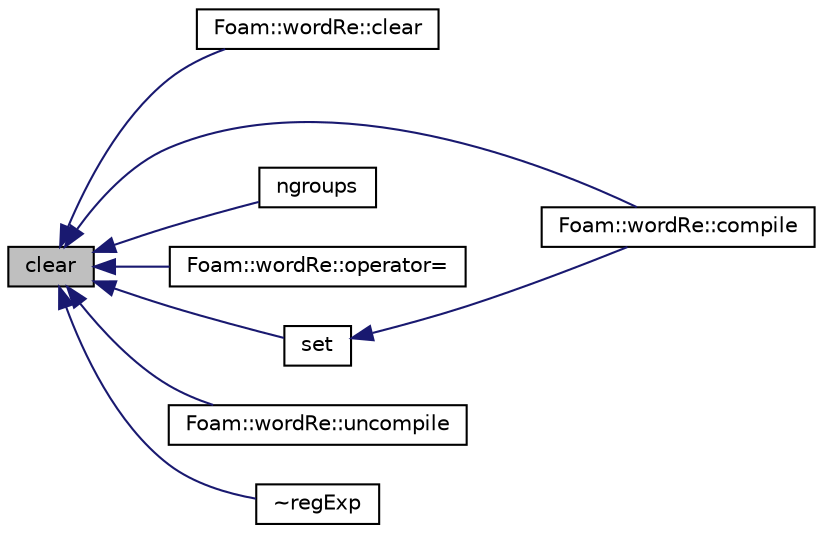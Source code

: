 digraph "clear"
{
  bgcolor="transparent";
  edge [fontname="Helvetica",fontsize="10",labelfontname="Helvetica",labelfontsize="10"];
  node [fontname="Helvetica",fontsize="10",shape=record];
  rankdir="LR";
  Node1 [label="clear",height=0.2,width=0.4,color="black", fillcolor="grey75", style="filled", fontcolor="black"];
  Node1 -> Node2 [dir="back",color="midnightblue",fontsize="10",style="solid",fontname="Helvetica"];
  Node2 [label="Foam::wordRe::clear",height=0.2,width=0.4,color="black",URL="$a02970.html#ac8bb3912a3ce86b15842e79d0b421204",tooltip="Clear string and precompiled regular expression. "];
  Node1 -> Node3 [dir="back",color="midnightblue",fontsize="10",style="solid",fontname="Helvetica"];
  Node3 [label="Foam::wordRe::compile",height=0.2,width=0.4,color="black",URL="$a02970.html#a58f912b925d702d3af2631e3cd1b3630",tooltip="Possibly compile the regular expression, with greater control. "];
  Node1 -> Node4 [dir="back",color="midnightblue",fontsize="10",style="solid",fontname="Helvetica"];
  Node4 [label="ngroups",height=0.2,width=0.4,color="black",URL="$a02164.html#a45be3810587ab88962f03d3ea9b2eb98",tooltip="Return the number of (groups) "];
  Node1 -> Node5 [dir="back",color="midnightblue",fontsize="10",style="solid",fontname="Helvetica"];
  Node5 [label="Foam::wordRe::operator=",height=0.2,width=0.4,color="black",URL="$a02970.html#a352587b31c68e2e99e41b93aa0b5919d",tooltip="Assign copy. "];
  Node1 -> Node6 [dir="back",color="midnightblue",fontsize="10",style="solid",fontname="Helvetica"];
  Node6 [label="set",height=0.2,width=0.4,color="black",URL="$a02164.html#a2af420dc14b5659edac7c50285ba5eaf",tooltip="Compile pattern into a regular expression,. "];
  Node6 -> Node3 [dir="back",color="midnightblue",fontsize="10",style="solid",fontname="Helvetica"];
  Node1 -> Node7 [dir="back",color="midnightblue",fontsize="10",style="solid",fontname="Helvetica"];
  Node7 [label="Foam::wordRe::uncompile",height=0.2,width=0.4,color="black",URL="$a02970.html#adafac96dc947652aa83ac9a15a84b420",tooltip="Frees precompiled regular expression, making wordRe a literal. "];
  Node1 -> Node8 [dir="back",color="midnightblue",fontsize="10",style="solid",fontname="Helvetica"];
  Node8 [label="~regExp",height=0.2,width=0.4,color="black",URL="$a02164.html#ac521a2a5042ecf39f83ae0c66ccefcd4",tooltip="Destructor. "];
}
